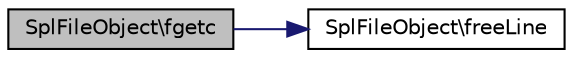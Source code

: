 digraph "SplFileObject\fgetc"
{
  edge [fontname="Helvetica",fontsize="10",labelfontname="Helvetica",labelfontsize="10"];
  node [fontname="Helvetica",fontsize="10",shape=record];
  rankdir="LR";
  Node1 [label="SplFileObject\\fgetc",height=0.2,width=0.4,color="black", fillcolor="grey75", style="filled" fontcolor="black"];
  Node1 -> Node2 [color="midnightblue",fontsize="10",style="solid",fontname="Helvetica"];
  Node2 [label="SplFileObject\\freeLine",height=0.2,width=0.4,color="black", fillcolor="white", style="filled",URL="$classSplFileObject.html#a7a374510213763c74130d33936499a62",tooltip="Free the current line buffer and increment the line counter. "];
}
